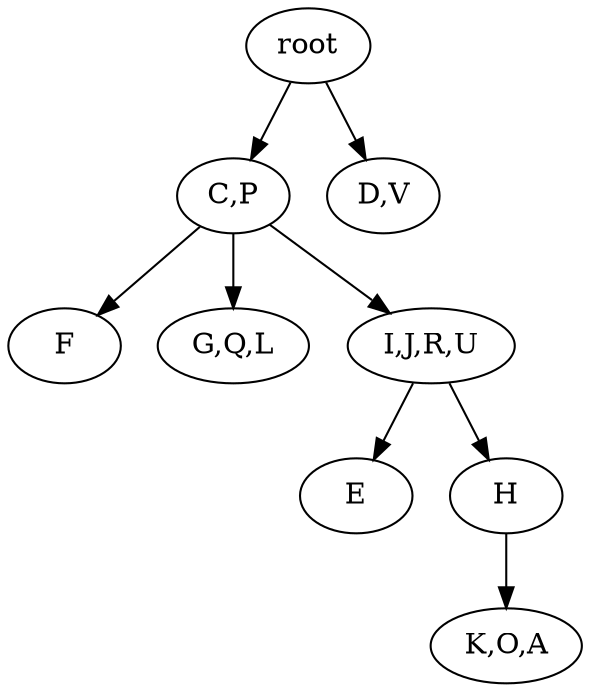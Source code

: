 strict digraph G {
	graph [name=G];
	0	 [label=root];
	1	 [label="C,P"];
	0 -> 1;
	2	 [label="D,V"];
	0 -> 2;
	8	 [label=E];
	7	 [label=F];
	1 -> 7;
	6	 [label="G,Q,L"];
	1 -> 6;
	5	 [label="I,J,R,U"];
	1 -> 5;
	4	 [label="K,O,A"];
	9	 [label=H];
	9 -> 4;
	5 -> 8;
	5 -> 9;
}
